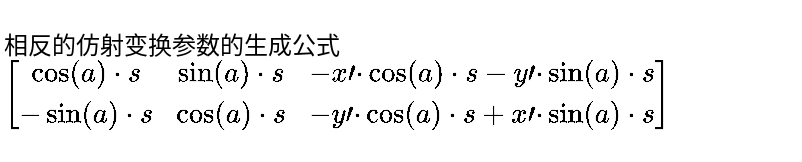 <mxfile version="13.6.2" type="device"><diagram id="y1NOrLXgIoUzWNch6chy" name="Page-1"><mxGraphModel dx="1102" dy="783" grid="1" gridSize="10" guides="1" tooltips="1" connect="1" arrows="1" fold="1" page="1" pageScale="1" pageWidth="827" pageHeight="1169" math="1" shadow="0"><root><mxCell id="0"/><mxCell id="1" parent="0"/><mxCell id="Xn5lH65FC8bkdIOrJika-3" value="相反的仿射变换参数的生成公式&lt;br&gt;`[[cos(a)*s, sin(a)*s, -x'*cos(a)*s-y'*sin(a)*s], [-sin(a)*s, cos(a)*s, -y'*cos(a)*s + x'*sin(a)*s]]`" style="text;html=1;strokeColor=none;fillColor=none;align=left;verticalAlign=middle;whiteSpace=wrap;rounded=0;" vertex="1" parent="1"><mxGeometry x="20" y="80" width="400" height="80" as="geometry"/></mxCell></root></mxGraphModel></diagram></mxfile>
